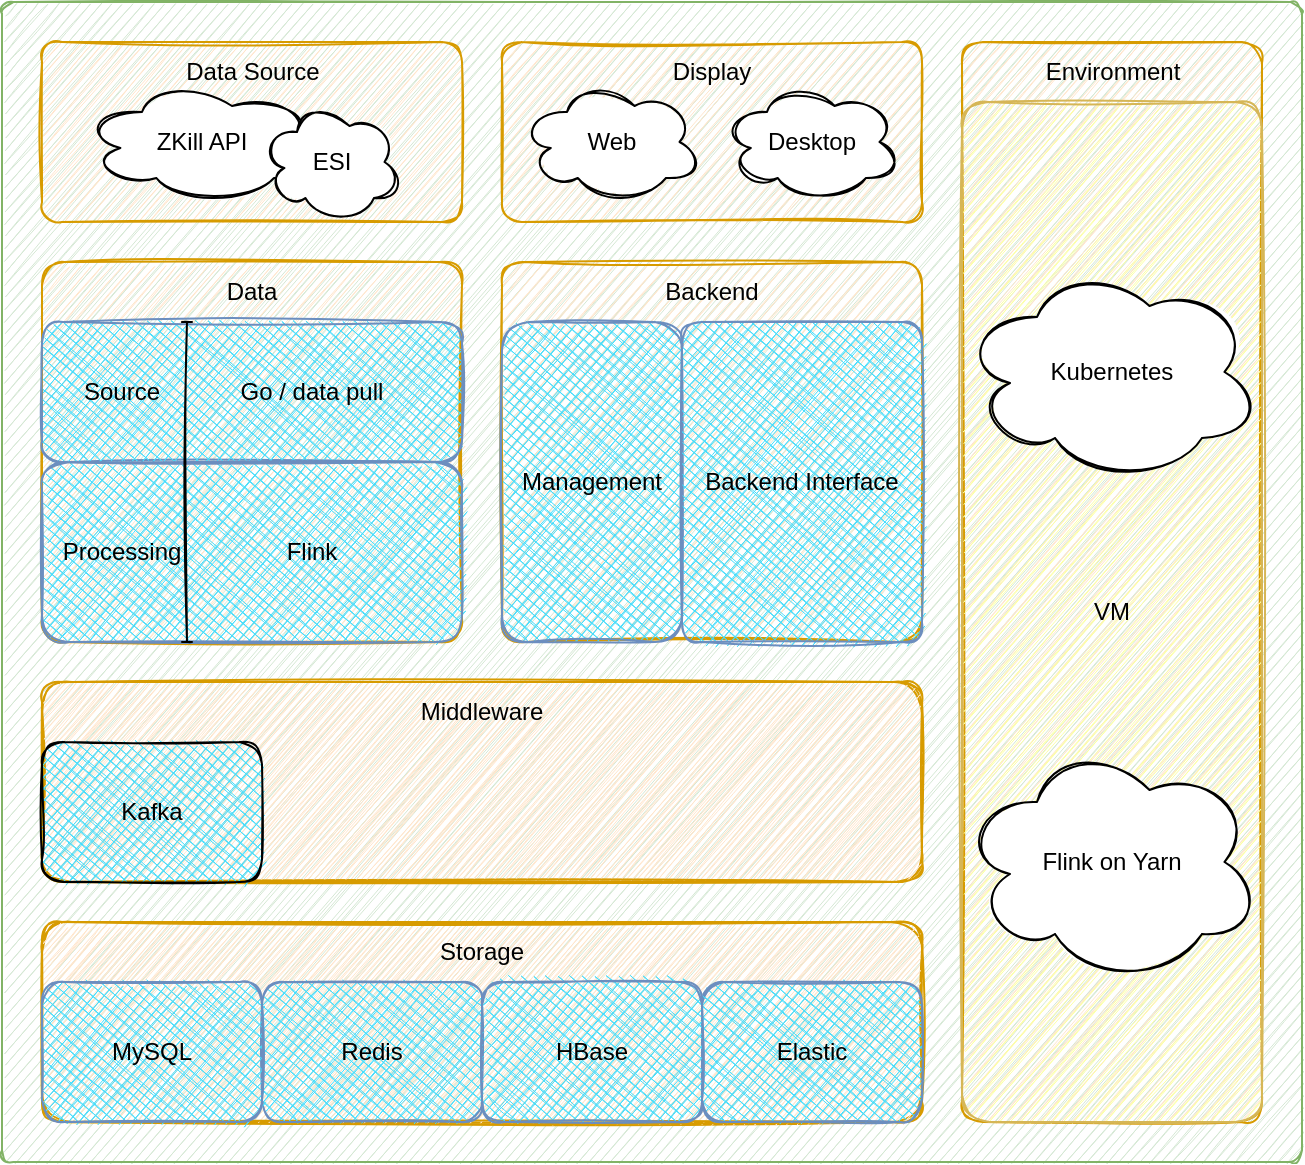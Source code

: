 <mxfile version="15.4.0" type="device"><diagram id="-mXrpNrnObIxGvTFfca1" name="第 1 页"><mxGraphModel dx="946" dy="672" grid="1" gridSize="10" guides="1" tooltips="1" connect="1" arrows="1" fold="1" page="1" pageScale="1" pageWidth="827" pageHeight="1169" math="0" shadow="0"><root><mxCell id="0"/><mxCell id="1" parent="0"/><mxCell id="zx75lBKb_kVxbM30wrPt-1" value="" style="rounded=1;whiteSpace=wrap;html=1;arcSize=1;fillColor=#d5e8d4;strokeColor=#82b366;glass=0;shadow=0;sketch=1;" vertex="1" parent="1"><mxGeometry y="60" width="650" height="580" as="geometry"/></mxCell><mxCell id="zx75lBKb_kVxbM30wrPt-9" value="" style="group;sketch=1;rounded=1;glass=0;fillColor=#ffe6cc;strokeColor=#d79b00;" vertex="1" connectable="0" parent="1"><mxGeometry x="20" y="520" width="440" height="100" as="geometry"/></mxCell><mxCell id="zx75lBKb_kVxbM30wrPt-2" value="" style="rounded=1;whiteSpace=wrap;html=1;arcSize=10;sketch=1;fillColor=#ffe6cc;strokeColor=#d79b00;" vertex="1" parent="zx75lBKb_kVxbM30wrPt-9"><mxGeometry width="440" height="100" as="geometry"/></mxCell><mxCell id="zx75lBKb_kVxbM30wrPt-8" value="Storage" style="text;html=1;strokeColor=none;fillColor=none;align=center;verticalAlign=middle;whiteSpace=wrap;rounded=0;shadow=0;glass=0;sketch=1;" vertex="1" parent="zx75lBKb_kVxbM30wrPt-9"><mxGeometry x="190" width="60" height="30" as="geometry"/></mxCell><mxCell id="zx75lBKb_kVxbM30wrPt-7" value="Elastic" style="rounded=1;whiteSpace=wrap;html=1;shadow=0;glass=0;sketch=1;arcSize=16;fillColor=#44DDFC;strokeColor=#6c8ebf;fillStyle=cross-hatch;" vertex="1" parent="zx75lBKb_kVxbM30wrPt-9"><mxGeometry x="330" y="30" width="110" height="70" as="geometry"/></mxCell><mxCell id="zx75lBKb_kVxbM30wrPt-6" value="HBase" style="rounded=1;whiteSpace=wrap;html=1;shadow=0;glass=0;sketch=1;arcSize=16;fillColor=#44DDFC;strokeColor=#6c8ebf;fillStyle=cross-hatch;" vertex="1" parent="zx75lBKb_kVxbM30wrPt-9"><mxGeometry x="220" y="30" width="110" height="70" as="geometry"/></mxCell><mxCell id="zx75lBKb_kVxbM30wrPt-5" value="Redis" style="rounded=1;whiteSpace=wrap;html=1;shadow=0;glass=0;sketch=1;arcSize=16;fillColor=#44DDFC;strokeColor=#6c8ebf;fillStyle=cross-hatch;" vertex="1" parent="zx75lBKb_kVxbM30wrPt-9"><mxGeometry x="110" y="30" width="110" height="70" as="geometry"/></mxCell><mxCell id="zx75lBKb_kVxbM30wrPt-3" value="MySQL" style="rounded=1;whiteSpace=wrap;html=1;shadow=0;glass=0;sketch=1;arcSize=16;fillColor=#44DDFC;strokeColor=#6c8ebf;fillStyle=cross-hatch;" vertex="1" parent="zx75lBKb_kVxbM30wrPt-9"><mxGeometry y="30" width="110" height="70" as="geometry"/></mxCell><mxCell id="zx75lBKb_kVxbM30wrPt-10" value="" style="group;sketch=1;rounded=1;glass=0;fillColor=#ffe6cc;strokeColor=#d79b00;" vertex="1" connectable="0" parent="1"><mxGeometry x="20" y="400" width="440" height="100" as="geometry"/></mxCell><mxCell id="zx75lBKb_kVxbM30wrPt-11" value="" style="rounded=1;whiteSpace=wrap;html=1;arcSize=10;fillColor=#ffe6cc;strokeColor=#d79b00;sketch=1;" vertex="1" parent="zx75lBKb_kVxbM30wrPt-10"><mxGeometry width="440" height="100" as="geometry"/></mxCell><mxCell id="zx75lBKb_kVxbM30wrPt-12" value="Middleware" style="text;html=1;strokeColor=none;fillColor=none;align=center;verticalAlign=middle;whiteSpace=wrap;rounded=0;shadow=0;glass=0;sketch=1;" vertex="1" parent="zx75lBKb_kVxbM30wrPt-10"><mxGeometry x="190" width="60" height="30" as="geometry"/></mxCell><mxCell id="zx75lBKb_kVxbM30wrPt-13" value="Kafka" style="rounded=1;whiteSpace=wrap;html=1;shadow=0;glass=0;sketch=1;arcSize=16;fillColor=#44DDFC;fillStyle=cross-hatch;" vertex="1" parent="zx75lBKb_kVxbM30wrPt-10"><mxGeometry y="30" width="110" height="70" as="geometry"/></mxCell><mxCell id="zx75lBKb_kVxbM30wrPt-22" value="" style="rounded=1;whiteSpace=wrap;html=1;shadow=0;glass=0;sketch=1;arcSize=6;fillColor=#ffe6cc;strokeColor=#d79b00;" vertex="1" parent="1"><mxGeometry x="20" y="190" width="210" height="190" as="geometry"/></mxCell><mxCell id="zx75lBKb_kVxbM30wrPt-23" value="" style="rounded=1;whiteSpace=wrap;html=1;shadow=0;glass=0;sketch=1;fillColor=#44DDFC;strokeColor=#6c8ebf;fillStyle=cross-hatch;" vertex="1" parent="1"><mxGeometry x="20" y="290" width="210" height="90" as="geometry"/></mxCell><mxCell id="zx75lBKb_kVxbM30wrPt-24" value="" style="rounded=1;whiteSpace=wrap;html=1;shadow=0;glass=0;sketch=1;fillColor=#44DDFC;strokeColor=#6c8ebf;fillStyle=cross-hatch;" vertex="1" parent="1"><mxGeometry x="20" y="220" width="210" height="70" as="geometry"/></mxCell><mxCell id="zx75lBKb_kVxbM30wrPt-31" value="" style="shape=crossbar;whiteSpace=wrap;html=1;rounded=1;direction=south;shadow=0;glass=0;sketch=1;" vertex="1" parent="1"><mxGeometry x="90" y="220" width="5" height="160" as="geometry"/></mxCell><mxCell id="zx75lBKb_kVxbM30wrPt-32" value="Source" style="text;html=1;strokeColor=none;fillColor=none;align=center;verticalAlign=middle;whiteSpace=wrap;rounded=0;shadow=0;glass=0;sketch=1;" vertex="1" parent="1"><mxGeometry x="30" y="240" width="60" height="30" as="geometry"/></mxCell><mxCell id="zx75lBKb_kVxbM30wrPt-33" value="Processing" style="text;html=1;strokeColor=none;fillColor=none;align=center;verticalAlign=middle;whiteSpace=wrap;rounded=0;shadow=0;glass=0;sketch=1;" vertex="1" parent="1"><mxGeometry x="30" y="320" width="60" height="30" as="geometry"/></mxCell><mxCell id="zx75lBKb_kVxbM30wrPt-34" value="Go / data pull" style="text;html=1;strokeColor=none;fillColor=none;align=center;verticalAlign=middle;whiteSpace=wrap;rounded=0;shadow=0;glass=0;sketch=1;" vertex="1" parent="1"><mxGeometry x="110" y="240" width="90" height="30" as="geometry"/></mxCell><mxCell id="zx75lBKb_kVxbM30wrPt-36" value="Flink" style="text;html=1;strokeColor=none;fillColor=none;align=center;verticalAlign=middle;whiteSpace=wrap;rounded=0;shadow=0;glass=0;sketch=1;" vertex="1" parent="1"><mxGeometry x="110" y="320" width="90" height="30" as="geometry"/></mxCell><mxCell id="zx75lBKb_kVxbM30wrPt-37" value="Data" style="text;html=1;strokeColor=none;fillColor=none;align=center;verticalAlign=middle;whiteSpace=wrap;rounded=0;shadow=0;glass=0;sketch=1;" vertex="1" parent="1"><mxGeometry x="95" y="190" width="60" height="30" as="geometry"/></mxCell><mxCell id="zx75lBKb_kVxbM30wrPt-38" value="" style="rounded=1;whiteSpace=wrap;html=1;shadow=0;glass=0;sketch=1;arcSize=11;fillColor=#ffe6cc;strokeColor=#d79b00;" vertex="1" parent="1"><mxGeometry x="20" y="80" width="210" height="90" as="geometry"/></mxCell><mxCell id="zx75lBKb_kVxbM30wrPt-39" value="Data Source" style="text;html=1;strokeColor=none;fillColor=none;align=center;verticalAlign=middle;whiteSpace=wrap;rounded=0;shadow=0;glass=0;sketch=1;" vertex="1" parent="1"><mxGeometry x="82.5" y="80" width="85" height="30" as="geometry"/></mxCell><mxCell id="zx75lBKb_kVxbM30wrPt-40" value="ZKill API" style="ellipse;shape=cloud;whiteSpace=wrap;html=1;rounded=1;shadow=0;glass=0;sketch=1;fillStyle=solid;" vertex="1" parent="1"><mxGeometry x="40" y="100" width="120" height="60" as="geometry"/></mxCell><mxCell id="zx75lBKb_kVxbM30wrPt-41" value="ESI" style="ellipse;shape=cloud;whiteSpace=wrap;html=1;rounded=1;shadow=0;glass=0;sketch=1;fillStyle=solid;" vertex="1" parent="1"><mxGeometry x="130" y="110" width="70" height="60" as="geometry"/></mxCell><mxCell id="zx75lBKb_kVxbM30wrPt-42" value="" style="rounded=1;whiteSpace=wrap;html=1;shadow=0;glass=0;sketch=1;arcSize=11;fillColor=#ffe6cc;strokeColor=#d79b00;" vertex="1" parent="1"><mxGeometry x="250" y="80" width="210" height="90" as="geometry"/></mxCell><mxCell id="zx75lBKb_kVxbM30wrPt-43" value="Display" style="text;html=1;strokeColor=none;fillColor=none;align=center;verticalAlign=middle;whiteSpace=wrap;rounded=0;shadow=0;glass=0;sketch=1;" vertex="1" parent="1"><mxGeometry x="325" y="80" width="60" height="30" as="geometry"/></mxCell><mxCell id="zx75lBKb_kVxbM30wrPt-44" value="Web" style="ellipse;shape=cloud;whiteSpace=wrap;html=1;rounded=1;shadow=0;glass=0;sketch=1;fillStyle=solid;" vertex="1" parent="1"><mxGeometry x="260" y="100" width="90" height="60" as="geometry"/></mxCell><mxCell id="zx75lBKb_kVxbM30wrPt-46" value="Desktop" style="ellipse;shape=cloud;whiteSpace=wrap;html=1;rounded=1;shadow=0;glass=0;sketch=1;fillStyle=solid;" vertex="1" parent="1"><mxGeometry x="360" y="100" width="90" height="60" as="geometry"/></mxCell><mxCell id="zx75lBKb_kVxbM30wrPt-47" value="" style="rounded=1;whiteSpace=wrap;html=1;shadow=0;glass=0;sketch=1;arcSize=6;fillColor=#ffe6cc;strokeColor=#d79b00;" vertex="1" parent="1"><mxGeometry x="250" y="190" width="210" height="190" as="geometry"/></mxCell><mxCell id="zx75lBKb_kVxbM30wrPt-48" value="Backend" style="text;html=1;strokeColor=none;fillColor=none;align=center;verticalAlign=middle;whiteSpace=wrap;rounded=0;shadow=0;glass=0;sketch=1;" vertex="1" parent="1"><mxGeometry x="325" y="190" width="60" height="30" as="geometry"/></mxCell><mxCell id="zx75lBKb_kVxbM30wrPt-49" value="Management" style="rounded=1;whiteSpace=wrap;html=1;shadow=0;glass=0;sketch=1;fillColor=#44DDFC;strokeColor=#6c8ebf;fillStyle=cross-hatch;" vertex="1" parent="1"><mxGeometry x="250" y="220" width="90" height="160" as="geometry"/></mxCell><mxCell id="zx75lBKb_kVxbM30wrPt-50" value="Backend Interface" style="rounded=1;whiteSpace=wrap;html=1;shadow=0;glass=0;sketch=1;arcSize=8;fillColor=#44DDFC;strokeColor=#6c8ebf;fillStyle=cross-hatch;" vertex="1" parent="1"><mxGeometry x="340" y="220" width="120" height="160" as="geometry"/></mxCell><mxCell id="zx75lBKb_kVxbM30wrPt-51" value="" style="rounded=1;whiteSpace=wrap;html=1;shadow=0;glass=0;sketch=1;arcSize=7;fillColor=#ffe6cc;strokeColor=#d79b00;" vertex="1" parent="1"><mxGeometry x="480" y="80" width="150" height="540" as="geometry"/></mxCell><mxCell id="zx75lBKb_kVxbM30wrPt-52" value="Environment" style="text;html=1;strokeColor=none;fillColor=none;align=center;verticalAlign=middle;whiteSpace=wrap;rounded=0;shadow=0;glass=0;sketch=1;" vertex="1" parent="1"><mxGeometry x="512.5" y="80" width="85" height="30" as="geometry"/></mxCell><mxCell id="zx75lBKb_kVxbM30wrPt-53" value="VM" style="rounded=1;whiteSpace=wrap;html=1;shadow=0;glass=0;sketch=1;arcSize=9;fillColor=#FCFFA6;strokeColor=#d6b656;" vertex="1" parent="1"><mxGeometry x="480" y="110" width="150" height="510" as="geometry"/></mxCell><mxCell id="zx75lBKb_kVxbM30wrPt-55" value="Kubernetes" style="ellipse;shape=cloud;whiteSpace=wrap;html=1;rounded=1;shadow=0;glass=0;sketch=1;fillStyle=solid;" vertex="1" parent="1"><mxGeometry x="480" y="190" width="150" height="110" as="geometry"/></mxCell><mxCell id="zx75lBKb_kVxbM30wrPt-56" value="Flink on Yarn" style="ellipse;shape=cloud;whiteSpace=wrap;html=1;rounded=1;shadow=0;glass=0;sketch=1;fillStyle=solid;" vertex="1" parent="1"><mxGeometry x="480" y="430" width="150" height="120" as="geometry"/></mxCell></root></mxGraphModel></diagram></mxfile>